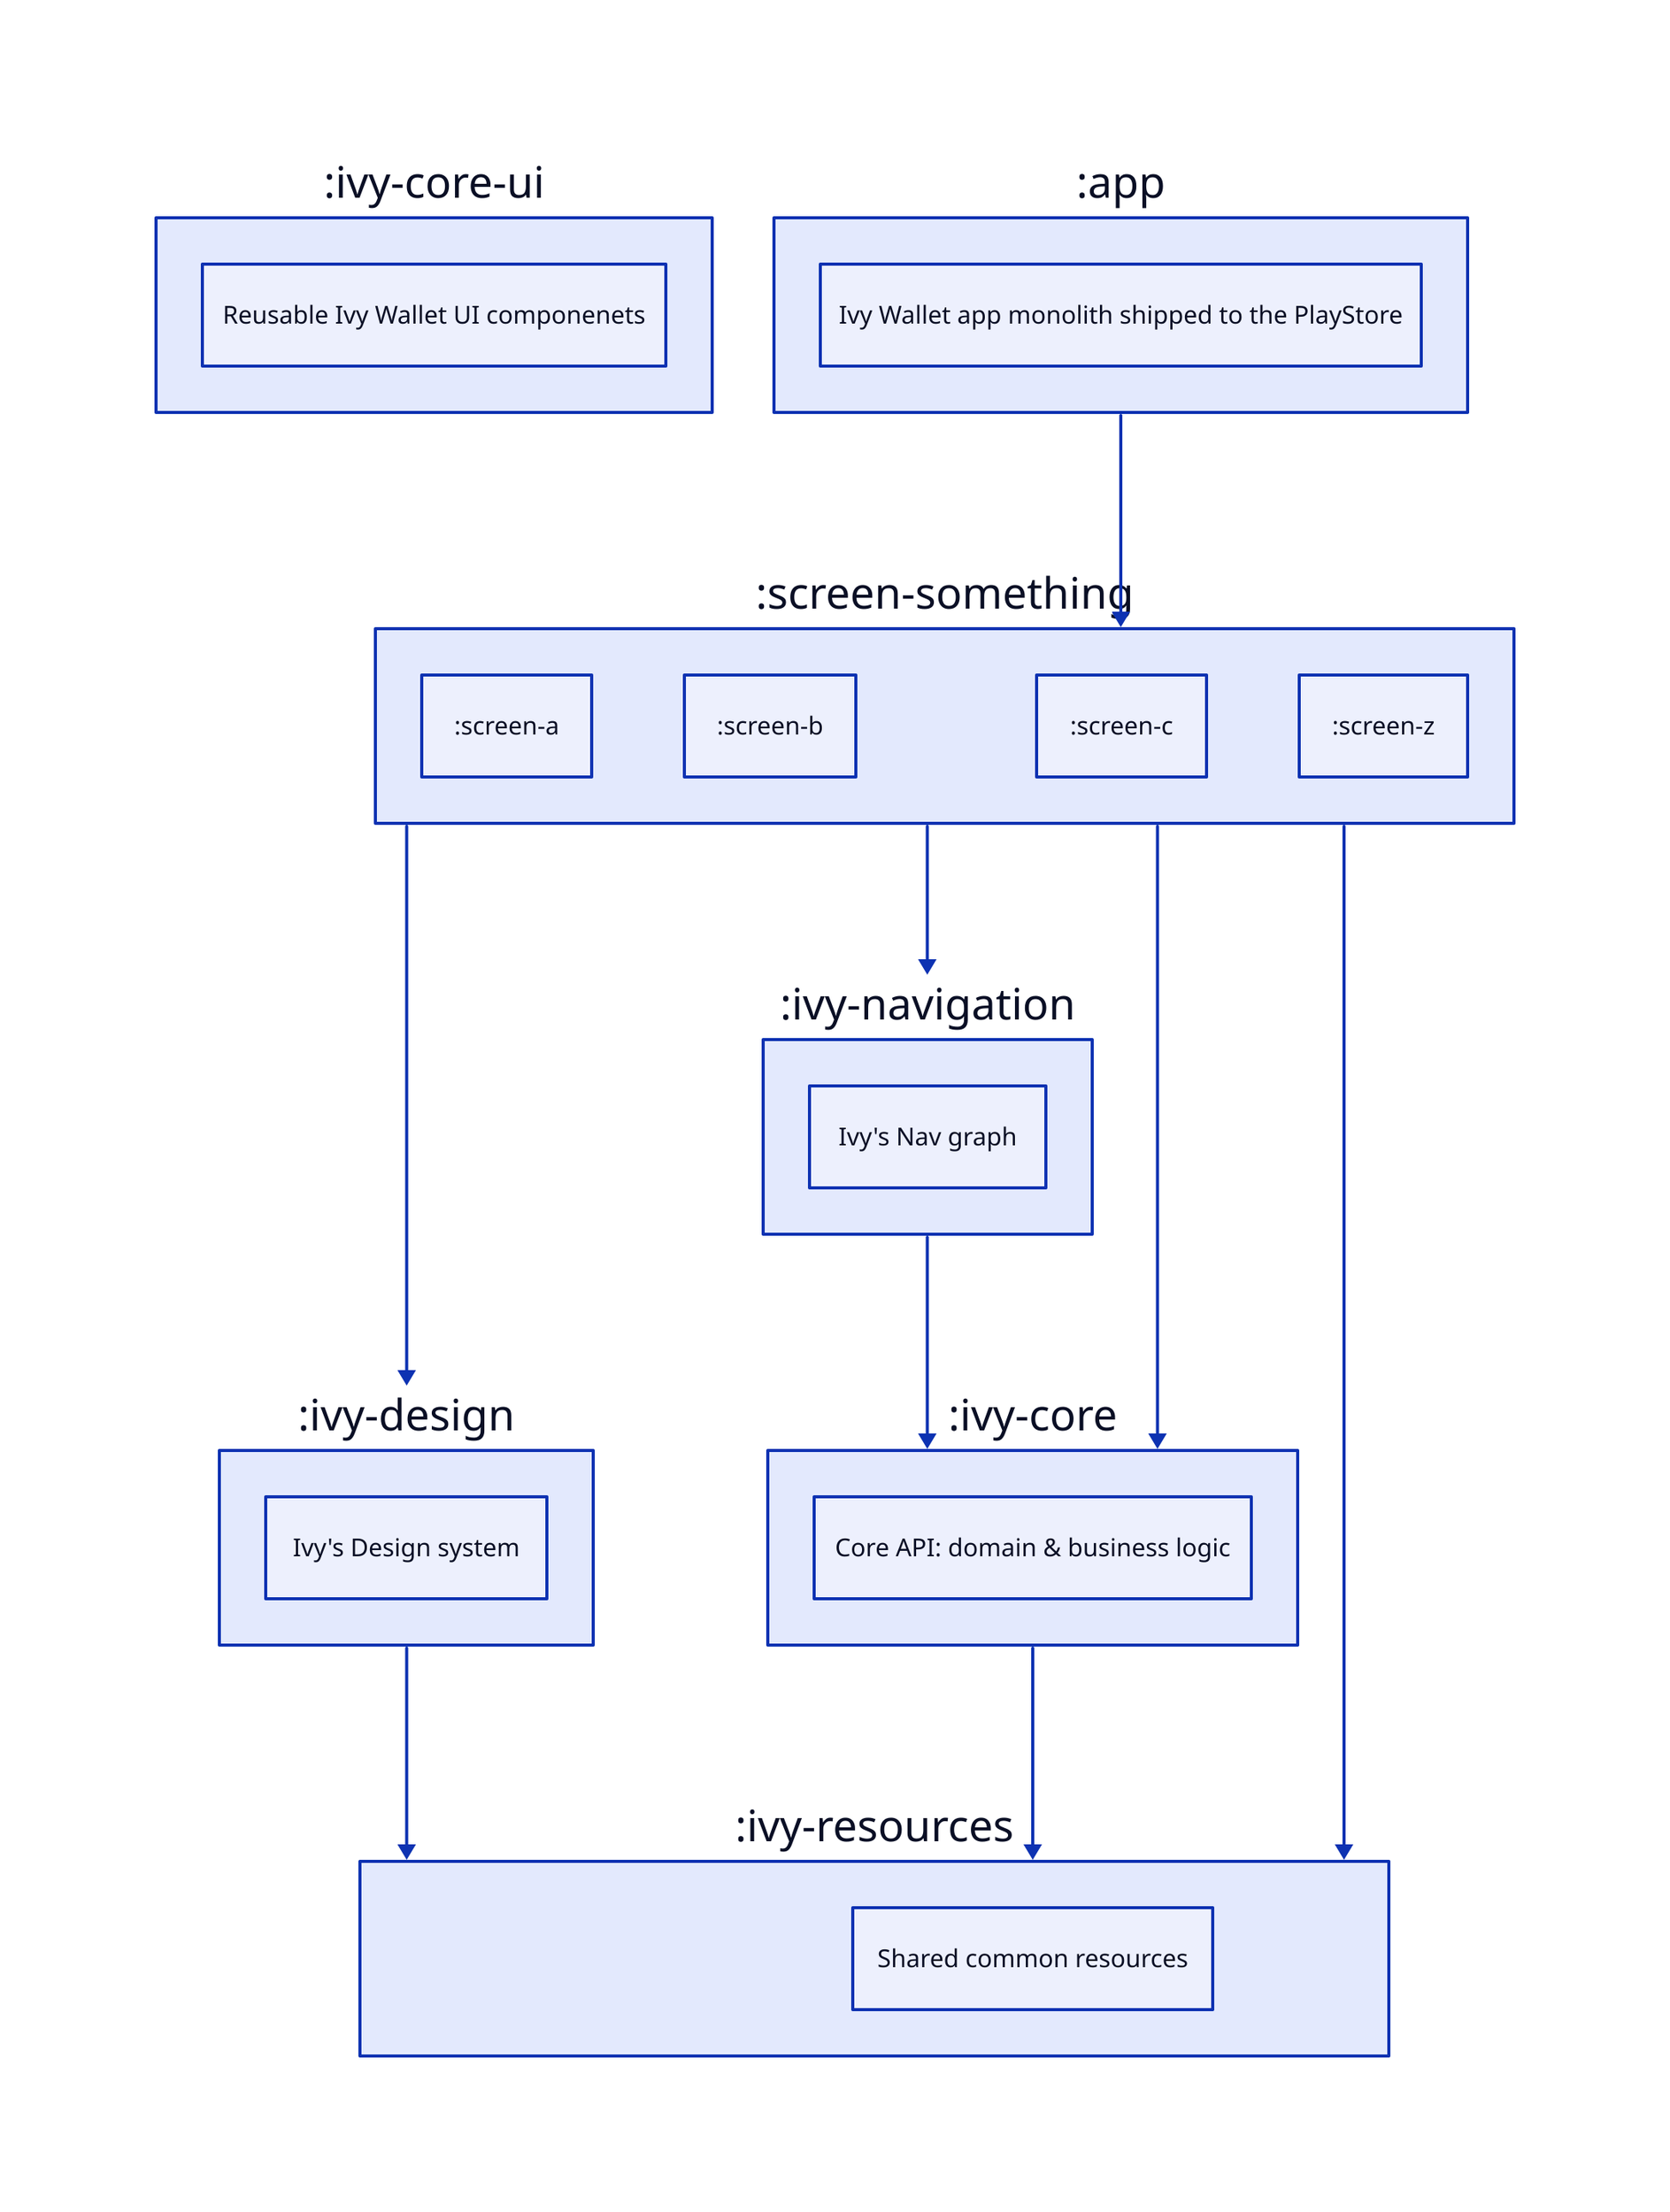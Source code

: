 ivy-res: ":ivy-resources" {
    "Shared common resources"
}
ivy-core: ":ivy-core" {
    "Core API: domain & business logic"
}
ivy-core-ui: ":ivy-core-ui" {
    "Reusable Ivy Wallet UI componenets "
}
ivy-nav: ":ivy-navigation" {
    "Ivy's Nav graph"
}
ivy-design: ":ivy-design" {
    "Ivy's Design system"
}
screens: ":screen-something" {
    ":screen-a"
    ":screen-b"
    ":screen-c"
    ":screen-z"
}
app: ":app" {
    "Ivy Wallet app monolith shipped to the PlayStore"
}

ivy-design -> ivy-res
ivy-core -> ivy-res

ivy-nav -> ivy-core

screens -> ivy-core
screens -> ivy-design
screens -> ivy-nav
screens -> ivy-res

app -> screens
